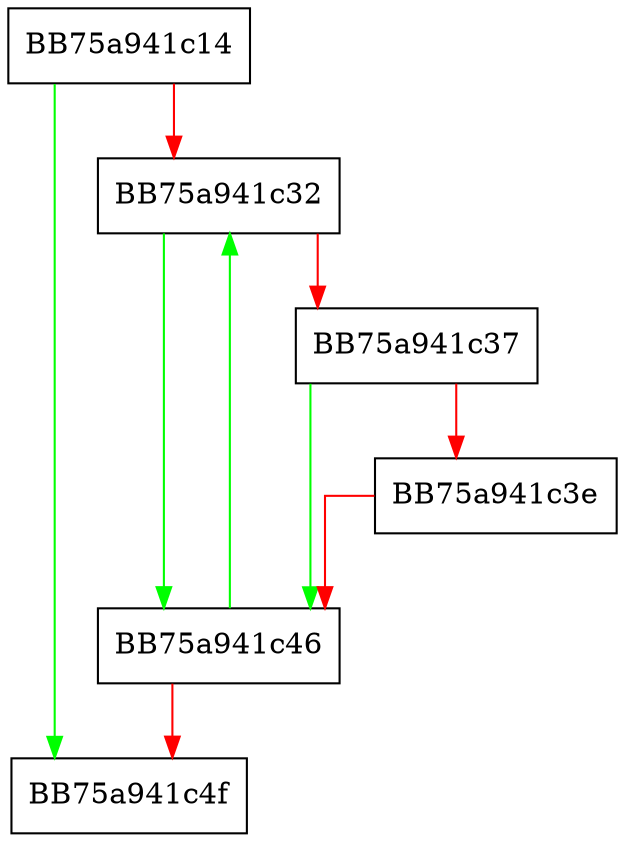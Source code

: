 digraph remove {
  node [shape="box"];
  graph [splines=ortho];
  BB75a941c14 -> BB75a941c4f [color="green"];
  BB75a941c14 -> BB75a941c32 [color="red"];
  BB75a941c32 -> BB75a941c46 [color="green"];
  BB75a941c32 -> BB75a941c37 [color="red"];
  BB75a941c37 -> BB75a941c46 [color="green"];
  BB75a941c37 -> BB75a941c3e [color="red"];
  BB75a941c3e -> BB75a941c46 [color="red"];
  BB75a941c46 -> BB75a941c32 [color="green"];
  BB75a941c46 -> BB75a941c4f [color="red"];
}